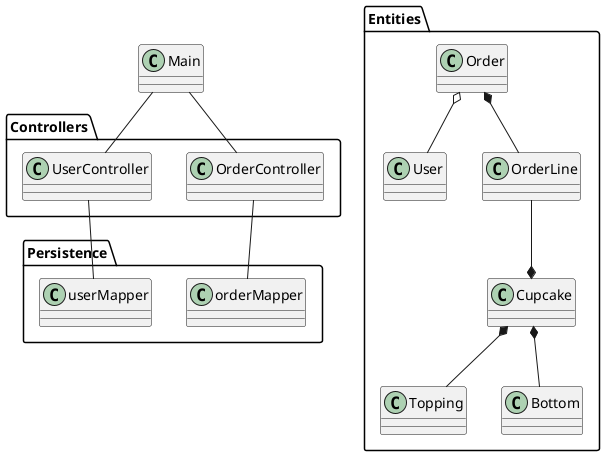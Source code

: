 @startuml


    class Main {
    }

package "Entities" {
    class Cupcake {
    }

    class Topping {
    }

    class Bottom {
    }

    class User {
    }

    class Order {
    }

    class OrderLine {
    }
}
Cupcake *-- Topping
Cupcake *-- Bottom

package "Persistence" {
    class orderMapper {
    }
class userMapper {
    }
}
Order *-- OrderLine
Order o-- User
OrderLine --* Cupcake

package "Controllers" {
    class UserController {
    }

    class OrderController {
    }
}
Main -- UserController
Main -- OrderController
UserController -- userMapper
OrderController -- orderMapper

@enduml
implements ..|>
extends <|-- (is-a)
composition *-- (must-have)
Aggregation o-- (can-have)
Associering <--